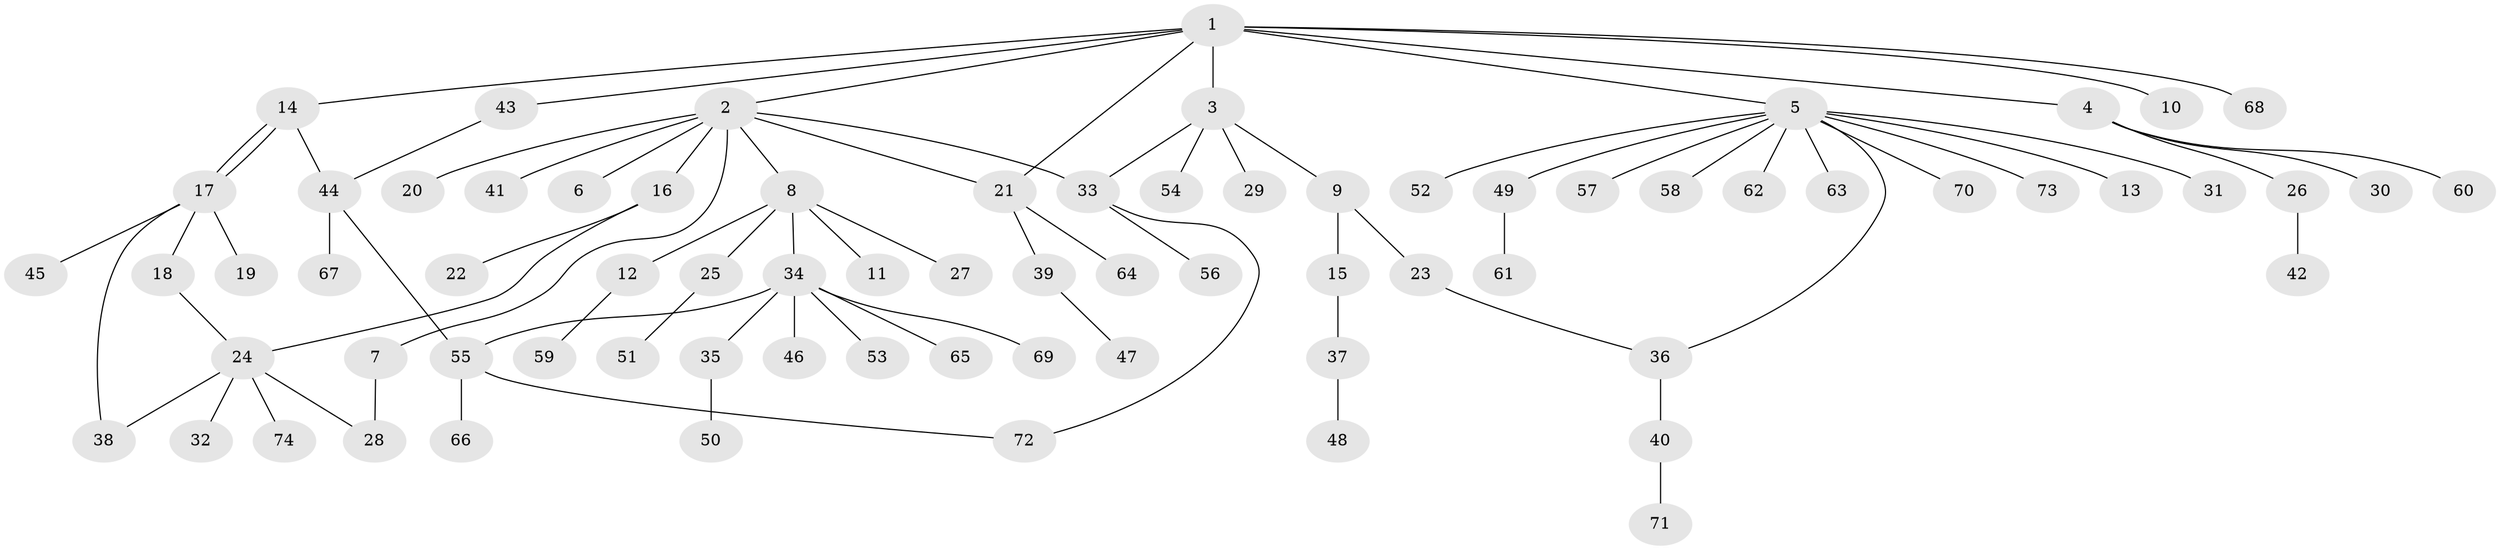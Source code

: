 // Generated by graph-tools (version 1.1) at 2025/47/03/09/25 04:47:41]
// undirected, 74 vertices, 83 edges
graph export_dot {
graph [start="1"]
  node [color=gray90,style=filled];
  1;
  2;
  3;
  4;
  5;
  6;
  7;
  8;
  9;
  10;
  11;
  12;
  13;
  14;
  15;
  16;
  17;
  18;
  19;
  20;
  21;
  22;
  23;
  24;
  25;
  26;
  27;
  28;
  29;
  30;
  31;
  32;
  33;
  34;
  35;
  36;
  37;
  38;
  39;
  40;
  41;
  42;
  43;
  44;
  45;
  46;
  47;
  48;
  49;
  50;
  51;
  52;
  53;
  54;
  55;
  56;
  57;
  58;
  59;
  60;
  61;
  62;
  63;
  64;
  65;
  66;
  67;
  68;
  69;
  70;
  71;
  72;
  73;
  74;
  1 -- 2;
  1 -- 3;
  1 -- 4;
  1 -- 5;
  1 -- 10;
  1 -- 14;
  1 -- 21;
  1 -- 43;
  1 -- 68;
  2 -- 6;
  2 -- 7;
  2 -- 8;
  2 -- 16;
  2 -- 20;
  2 -- 21;
  2 -- 33;
  2 -- 41;
  3 -- 9;
  3 -- 29;
  3 -- 33;
  3 -- 54;
  4 -- 26;
  4 -- 30;
  4 -- 60;
  5 -- 13;
  5 -- 31;
  5 -- 36;
  5 -- 49;
  5 -- 52;
  5 -- 57;
  5 -- 58;
  5 -- 62;
  5 -- 63;
  5 -- 70;
  5 -- 73;
  7 -- 28;
  8 -- 11;
  8 -- 12;
  8 -- 25;
  8 -- 27;
  8 -- 34;
  9 -- 15;
  9 -- 23;
  12 -- 59;
  14 -- 17;
  14 -- 17;
  14 -- 44;
  15 -- 37;
  16 -- 22;
  16 -- 24;
  17 -- 18;
  17 -- 19;
  17 -- 38;
  17 -- 45;
  18 -- 24;
  21 -- 39;
  21 -- 64;
  23 -- 36;
  24 -- 28;
  24 -- 32;
  24 -- 38;
  24 -- 74;
  25 -- 51;
  26 -- 42;
  33 -- 56;
  33 -- 72;
  34 -- 35;
  34 -- 46;
  34 -- 53;
  34 -- 55;
  34 -- 65;
  34 -- 69;
  35 -- 50;
  36 -- 40;
  37 -- 48;
  39 -- 47;
  40 -- 71;
  43 -- 44;
  44 -- 55;
  44 -- 67;
  49 -- 61;
  55 -- 66;
  55 -- 72;
}
